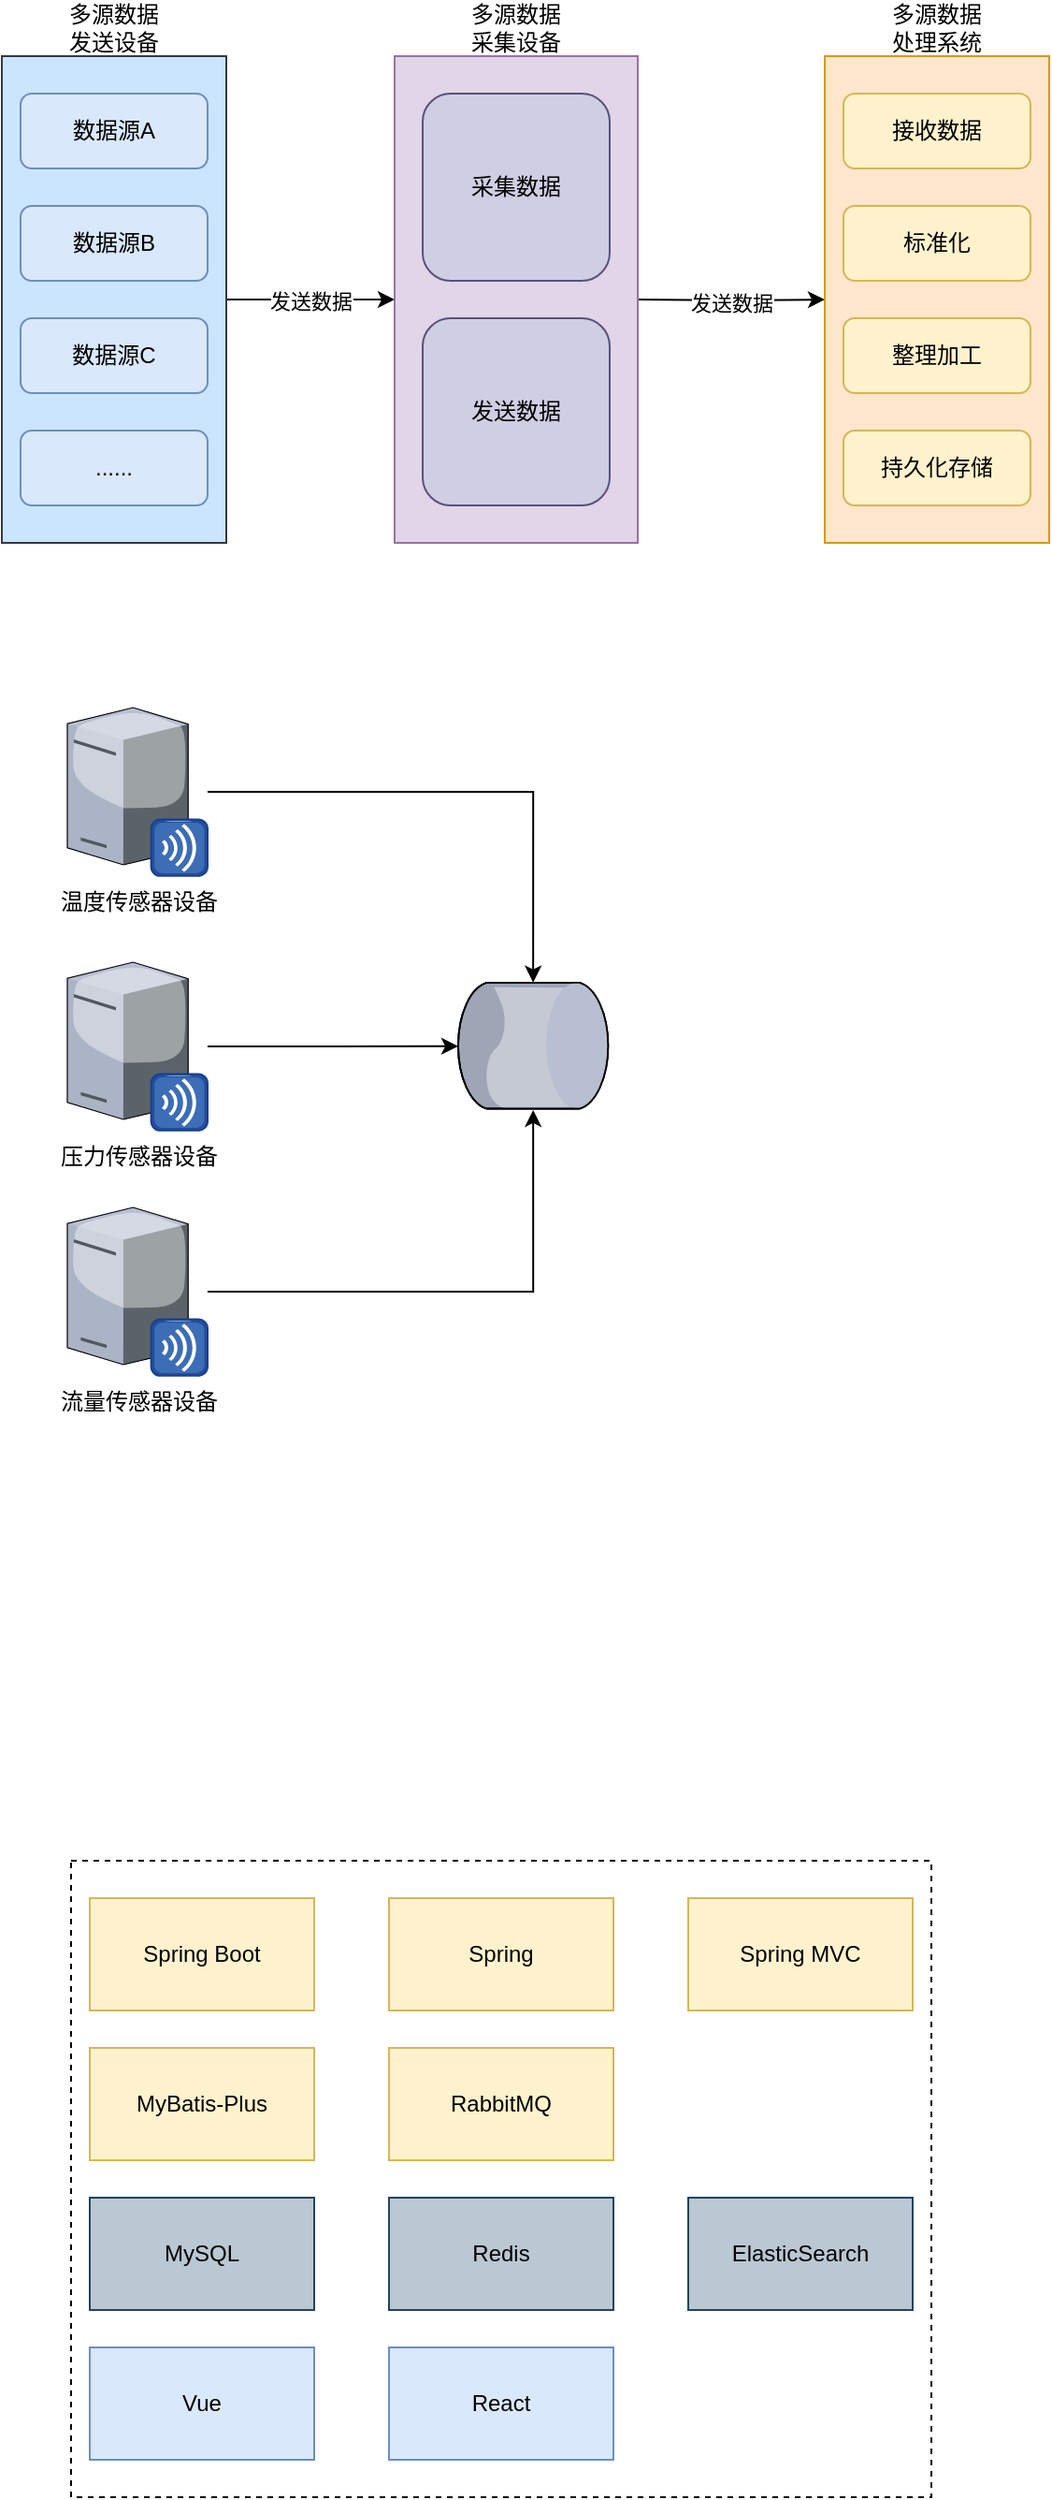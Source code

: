 <mxfile version="26.1.3">
  <diagram name="第 1 页" id="HsD6gubTZrpBO62Y5JLq">
    <mxGraphModel dx="1026" dy="650" grid="0" gridSize="10" guides="1" tooltips="1" connect="1" arrows="1" fold="1" page="1" pageScale="1" pageWidth="827" pageHeight="1169" background="none" math="0" shadow="0">
      <root>
        <mxCell id="0" />
        <mxCell id="1" parent="0" />
        <mxCell id="LU6KxbjBfPDqEVYcqJ9--38" value="" style="rounded=0;whiteSpace=wrap;html=1;dashed=1;" parent="1" vertex="1">
          <mxGeometry x="67" y="1184" width="460" height="340" as="geometry" />
        </mxCell>
        <mxCell id="LU6KxbjBfPDqEVYcqJ9--10" style="edgeStyle=orthogonalEdgeStyle;rounded=0;orthogonalLoop=1;jettySize=auto;html=1;exitX=1;exitY=0.5;exitDx=0;exitDy=0;entryX=0;entryY=0.5;entryDx=0;entryDy=0;" parent="1" source="LU6KxbjBfPDqEVYcqJ9--9" edge="1">
          <mxGeometry relative="1" as="geometry">
            <mxPoint x="240" y="350" as="targetPoint" />
          </mxGeometry>
        </mxCell>
        <mxCell id="LU6KxbjBfPDqEVYcqJ9--12" value="发送数据" style="edgeLabel;html=1;align=center;verticalAlign=middle;resizable=0;points=[];" parent="LU6KxbjBfPDqEVYcqJ9--10" vertex="1" connectable="0">
          <mxGeometry x="-0.022" y="-1" relative="1" as="geometry">
            <mxPoint as="offset" />
          </mxGeometry>
        </mxCell>
        <mxCell id="LU6KxbjBfPDqEVYcqJ9--9" value="" style="rounded=0;whiteSpace=wrap;html=1;fillColor=#cce5ff;strokeColor=#36393d;" parent="1" vertex="1">
          <mxGeometry x="30" y="220" width="120" height="260" as="geometry" />
        </mxCell>
        <mxCell id="LU6KxbjBfPDqEVYcqJ9--1" value="数据源A" style="rounded=1;whiteSpace=wrap;html=1;fillColor=#dae8fc;strokeColor=#6c8ebf;" parent="1" vertex="1">
          <mxGeometry x="40" y="240" width="100" height="40" as="geometry" />
        </mxCell>
        <mxCell id="LU6KxbjBfPDqEVYcqJ9--4" value="数据源B" style="rounded=1;whiteSpace=wrap;html=1;fillColor=#dae8fc;strokeColor=#6c8ebf;" parent="1" vertex="1">
          <mxGeometry x="40" y="300" width="100" height="40" as="geometry" />
        </mxCell>
        <mxCell id="LU6KxbjBfPDqEVYcqJ9--5" value="数据源C" style="rounded=1;whiteSpace=wrap;html=1;fillColor=#dae8fc;strokeColor=#6c8ebf;" parent="1" vertex="1">
          <mxGeometry x="40" y="360" width="100" height="40" as="geometry" />
        </mxCell>
        <mxCell id="LU6KxbjBfPDqEVYcqJ9--13" style="edgeStyle=orthogonalEdgeStyle;rounded=0;orthogonalLoop=1;jettySize=auto;html=1;exitX=1;exitY=0.5;exitDx=0;exitDy=0;entryX=0;entryY=0.5;entryDx=0;entryDy=0;" parent="1" target="LU6KxbjBfPDqEVYcqJ9--14" edge="1">
          <mxGeometry relative="1" as="geometry">
            <mxPoint x="370" y="350" as="sourcePoint" />
            <mxPoint x="450" y="350" as="targetPoint" />
          </mxGeometry>
        </mxCell>
        <mxCell id="LU6KxbjBfPDqEVYcqJ9--20" value="发送数据" style="edgeLabel;html=1;align=center;verticalAlign=middle;resizable=0;points=[];" parent="LU6KxbjBfPDqEVYcqJ9--13" vertex="1" connectable="0">
          <mxGeometry x="-0.16" y="-1" relative="1" as="geometry">
            <mxPoint x="8" as="offset" />
          </mxGeometry>
        </mxCell>
        <mxCell id="LU6KxbjBfPDqEVYcqJ9--7" value="......" style="rounded=1;whiteSpace=wrap;html=1;fillColor=#dae8fc;strokeColor=#6c8ebf;" parent="1" vertex="1">
          <mxGeometry x="40" y="420" width="100" height="40" as="geometry" />
        </mxCell>
        <mxCell id="LU6KxbjBfPDqEVYcqJ9--14" value="" style="rounded=0;whiteSpace=wrap;html=1;fillColor=#ffe6cc;strokeColor=#d79b00;" parent="1" vertex="1">
          <mxGeometry x="470" y="220" width="120" height="260" as="geometry" />
        </mxCell>
        <mxCell id="LU6KxbjBfPDqEVYcqJ9--15" value="接收数据" style="rounded=1;whiteSpace=wrap;html=1;fillColor=#fff2cc;strokeColor=#d6b656;" parent="1" vertex="1">
          <mxGeometry x="480" y="240" width="100" height="40" as="geometry" />
        </mxCell>
        <mxCell id="LU6KxbjBfPDqEVYcqJ9--16" value="标准化" style="rounded=1;whiteSpace=wrap;html=1;fillColor=#fff2cc;strokeColor=#d6b656;" parent="1" vertex="1">
          <mxGeometry x="480" y="300" width="100" height="40" as="geometry" />
        </mxCell>
        <mxCell id="LU6KxbjBfPDqEVYcqJ9--17" value="整理加工" style="rounded=1;whiteSpace=wrap;html=1;fillColor=#fff2cc;strokeColor=#d6b656;" parent="1" vertex="1">
          <mxGeometry x="480" y="360" width="100" height="40" as="geometry" />
        </mxCell>
        <mxCell id="LU6KxbjBfPDqEVYcqJ9--18" value="持久化存储" style="rounded=1;whiteSpace=wrap;html=1;fillColor=#fff2cc;strokeColor=#d6b656;" parent="1" vertex="1">
          <mxGeometry x="480" y="420" width="100" height="40" as="geometry" />
        </mxCell>
        <mxCell id="LU6KxbjBfPDqEVYcqJ9--21" value="多源数据发送设备" style="text;html=1;align=center;verticalAlign=middle;whiteSpace=wrap;rounded=0;" parent="1" vertex="1">
          <mxGeometry x="60" y="190" width="60" height="30" as="geometry" />
        </mxCell>
        <mxCell id="LU6KxbjBfPDqEVYcqJ9--22" value="多源数据采集设备" style="text;html=1;align=center;verticalAlign=middle;whiteSpace=wrap;rounded=0;" parent="1" vertex="1">
          <mxGeometry x="275" y="190" width="60" height="30" as="geometry" />
        </mxCell>
        <mxCell id="LU6KxbjBfPDqEVYcqJ9--23" value="" style="rounded=0;whiteSpace=wrap;html=1;fillColor=#e1d5e7;strokeColor=#9673a6;" parent="1" vertex="1">
          <mxGeometry x="240" y="220" width="130" height="260" as="geometry" />
        </mxCell>
        <mxCell id="LU6KxbjBfPDqEVYcqJ9--24" value="多源数据处理系统" style="text;html=1;align=center;verticalAlign=middle;whiteSpace=wrap;rounded=0;" parent="1" vertex="1">
          <mxGeometry x="500" y="190" width="60" height="30" as="geometry" />
        </mxCell>
        <mxCell id="LU6KxbjBfPDqEVYcqJ9--25" value="采集数据" style="rounded=1;whiteSpace=wrap;html=1;fillColor=#d0cee2;strokeColor=#56517e;" parent="1" vertex="1">
          <mxGeometry x="255" y="240" width="100" height="100" as="geometry" />
        </mxCell>
        <mxCell id="LU6KxbjBfPDqEVYcqJ9--27" value="发送数据" style="rounded=1;whiteSpace=wrap;html=1;fillColor=#d0cee2;strokeColor=#56517e;" parent="1" vertex="1">
          <mxGeometry x="255" y="360" width="100" height="100" as="geometry" />
        </mxCell>
        <mxCell id="LU6KxbjBfPDqEVYcqJ9--28" value="Spring Boot" style="rounded=0;whiteSpace=wrap;html=1;fillColor=#fff2cc;strokeColor=#d6b656;" parent="1" vertex="1">
          <mxGeometry x="77" y="1204" width="120" height="60" as="geometry" />
        </mxCell>
        <mxCell id="LU6KxbjBfPDqEVYcqJ9--29" value="Spring" style="rounded=0;whiteSpace=wrap;html=1;fillColor=#fff2cc;strokeColor=#d6b656;" parent="1" vertex="1">
          <mxGeometry x="237" y="1204" width="120" height="60" as="geometry" />
        </mxCell>
        <mxCell id="LU6KxbjBfPDqEVYcqJ9--30" value="Spring MVC" style="rounded=0;whiteSpace=wrap;html=1;fillColor=#fff2cc;strokeColor=#d6b656;" parent="1" vertex="1">
          <mxGeometry x="397" y="1204" width="120" height="60" as="geometry" />
        </mxCell>
        <mxCell id="LU6KxbjBfPDqEVYcqJ9--31" value="MyBatis-Plus" style="rounded=0;whiteSpace=wrap;html=1;fillColor=#fff2cc;strokeColor=#d6b656;" parent="1" vertex="1">
          <mxGeometry x="77" y="1284" width="120" height="60" as="geometry" />
        </mxCell>
        <mxCell id="LU6KxbjBfPDqEVYcqJ9--32" value="MySQL" style="rounded=0;whiteSpace=wrap;html=1;fillColor=#bac8d3;strokeColor=#23445d;" parent="1" vertex="1">
          <mxGeometry x="77" y="1364" width="120" height="60" as="geometry" />
        </mxCell>
        <mxCell id="LU6KxbjBfPDqEVYcqJ9--33" value="Redis" style="rounded=0;whiteSpace=wrap;html=1;fillColor=#bac8d3;strokeColor=#23445d;" parent="1" vertex="1">
          <mxGeometry x="237" y="1364" width="120" height="60" as="geometry" />
        </mxCell>
        <mxCell id="LU6KxbjBfPDqEVYcqJ9--34" value="ElasticSearch" style="rounded=0;whiteSpace=wrap;html=1;fillColor=#bac8d3;strokeColor=#23445d;" parent="1" vertex="1">
          <mxGeometry x="397" y="1364" width="120" height="60" as="geometry" />
        </mxCell>
        <mxCell id="LU6KxbjBfPDqEVYcqJ9--35" value="RabbitMQ" style="rounded=0;whiteSpace=wrap;html=1;fillColor=#fff2cc;strokeColor=#d6b656;" parent="1" vertex="1">
          <mxGeometry x="237" y="1284" width="120" height="60" as="geometry" />
        </mxCell>
        <mxCell id="LU6KxbjBfPDqEVYcqJ9--36" value="Vue" style="rounded=0;whiteSpace=wrap;html=1;fillColor=#dae8fc;strokeColor=#6c8ebf;" parent="1" vertex="1">
          <mxGeometry x="77" y="1444" width="120" height="60" as="geometry" />
        </mxCell>
        <mxCell id="LU6KxbjBfPDqEVYcqJ9--37" value="React" style="rounded=0;whiteSpace=wrap;html=1;fillColor=#dae8fc;strokeColor=#6c8ebf;" parent="1" vertex="1">
          <mxGeometry x="237" y="1444" width="120" height="60" as="geometry" />
        </mxCell>
        <mxCell id="SN45HEAFAG54shvdTcmM-9" style="edgeStyle=orthogonalEdgeStyle;rounded=0;orthogonalLoop=1;jettySize=auto;html=1;" edge="1" parent="1" source="SN45HEAFAG54shvdTcmM-4" target="SN45HEAFAG54shvdTcmM-8">
          <mxGeometry relative="1" as="geometry" />
        </mxCell>
        <mxCell id="SN45HEAFAG54shvdTcmM-4" value="温度传感器设备" style="verticalLabelPosition=bottom;sketch=0;aspect=fixed;html=1;verticalAlign=top;strokeColor=none;align=center;outlineConnect=0;shape=mxgraph.citrix.merchandising_server;" vertex="1" parent="1">
          <mxGeometry x="65" y="568" width="75" height="90" as="geometry" />
        </mxCell>
        <mxCell id="SN45HEAFAG54shvdTcmM-10" style="edgeStyle=orthogonalEdgeStyle;rounded=0;orthogonalLoop=1;jettySize=auto;html=1;" edge="1" parent="1" source="SN45HEAFAG54shvdTcmM-5" target="SN45HEAFAG54shvdTcmM-8">
          <mxGeometry relative="1" as="geometry" />
        </mxCell>
        <mxCell id="SN45HEAFAG54shvdTcmM-5" value="压力传感器设备" style="verticalLabelPosition=bottom;sketch=0;aspect=fixed;html=1;verticalAlign=top;strokeColor=none;align=center;outlineConnect=0;shape=mxgraph.citrix.merchandising_server;" vertex="1" parent="1">
          <mxGeometry x="65" y="704" width="75" height="90" as="geometry" />
        </mxCell>
        <mxCell id="SN45HEAFAG54shvdTcmM-11" style="edgeStyle=orthogonalEdgeStyle;rounded=0;orthogonalLoop=1;jettySize=auto;html=1;" edge="1" parent="1" source="SN45HEAFAG54shvdTcmM-6" target="SN45HEAFAG54shvdTcmM-8">
          <mxGeometry relative="1" as="geometry" />
        </mxCell>
        <mxCell id="SN45HEAFAG54shvdTcmM-6" value="流量传感器设备" style="verticalLabelPosition=bottom;sketch=0;aspect=fixed;html=1;verticalAlign=top;strokeColor=none;align=center;outlineConnect=0;shape=mxgraph.citrix.merchandising_server;" vertex="1" parent="1">
          <mxGeometry x="65" y="835" width="75" height="90" as="geometry" />
        </mxCell>
        <mxCell id="SN45HEAFAG54shvdTcmM-8" value="" style="verticalLabelPosition=bottom;sketch=0;aspect=fixed;html=1;verticalAlign=top;strokeColor=none;align=center;outlineConnect=0;shape=mxgraph.citrix.database;rotation=90;" vertex="1" parent="1">
          <mxGeometry x="280" y="708.82" width="68.15" height="80.18" as="geometry" />
        </mxCell>
      </root>
    </mxGraphModel>
  </diagram>
</mxfile>
